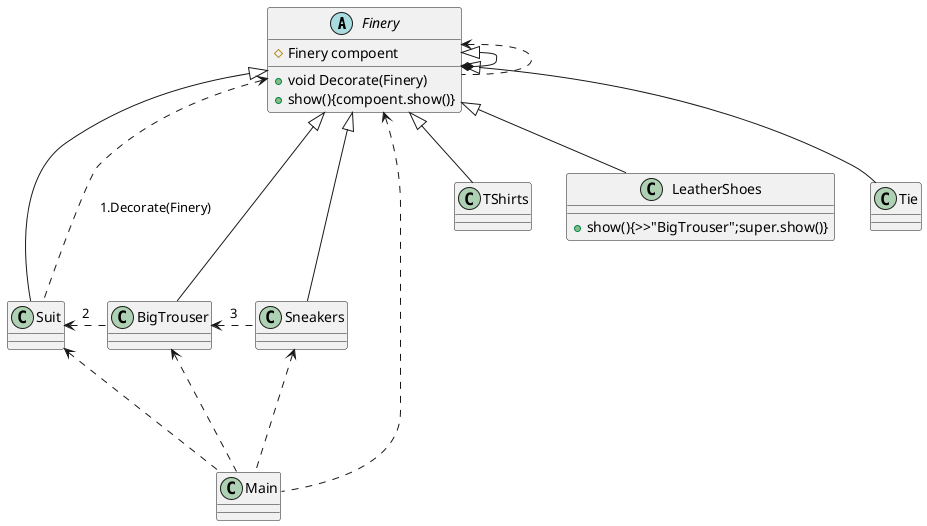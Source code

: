 @startuml


abstract class Finery{
# Finery compoent
+ void Decorate(Finery)
+ show(){compoent.show()}
}

 together {
 class LeatherShoes{
  + show(){>>"BigTrouser";super.show()}
  }
  class BigTrouser
  class Suit
  class Sneakers
  class Tie
  class TShirts
 }

 class Main
Finery*-up-|>Finery
Finery-up..>Finery
LeatherShoes-up-|>Finery
Sneakers-up-|>Finery
BigTrouser-up-|>Finery
Suit-up-|>Finery
Tie-up-|>Finery
TShirts-up-|>Finery
Main..-up>Finery
Main..-up>Sneakers
Main..-up>BigTrouser
Main..-up>Suit
Suit..-up>Finery:1.Decorate(Finery)
BigTrouser..-left>Suit:2
Sneakers..-left>BigTrouser:3

@enduml